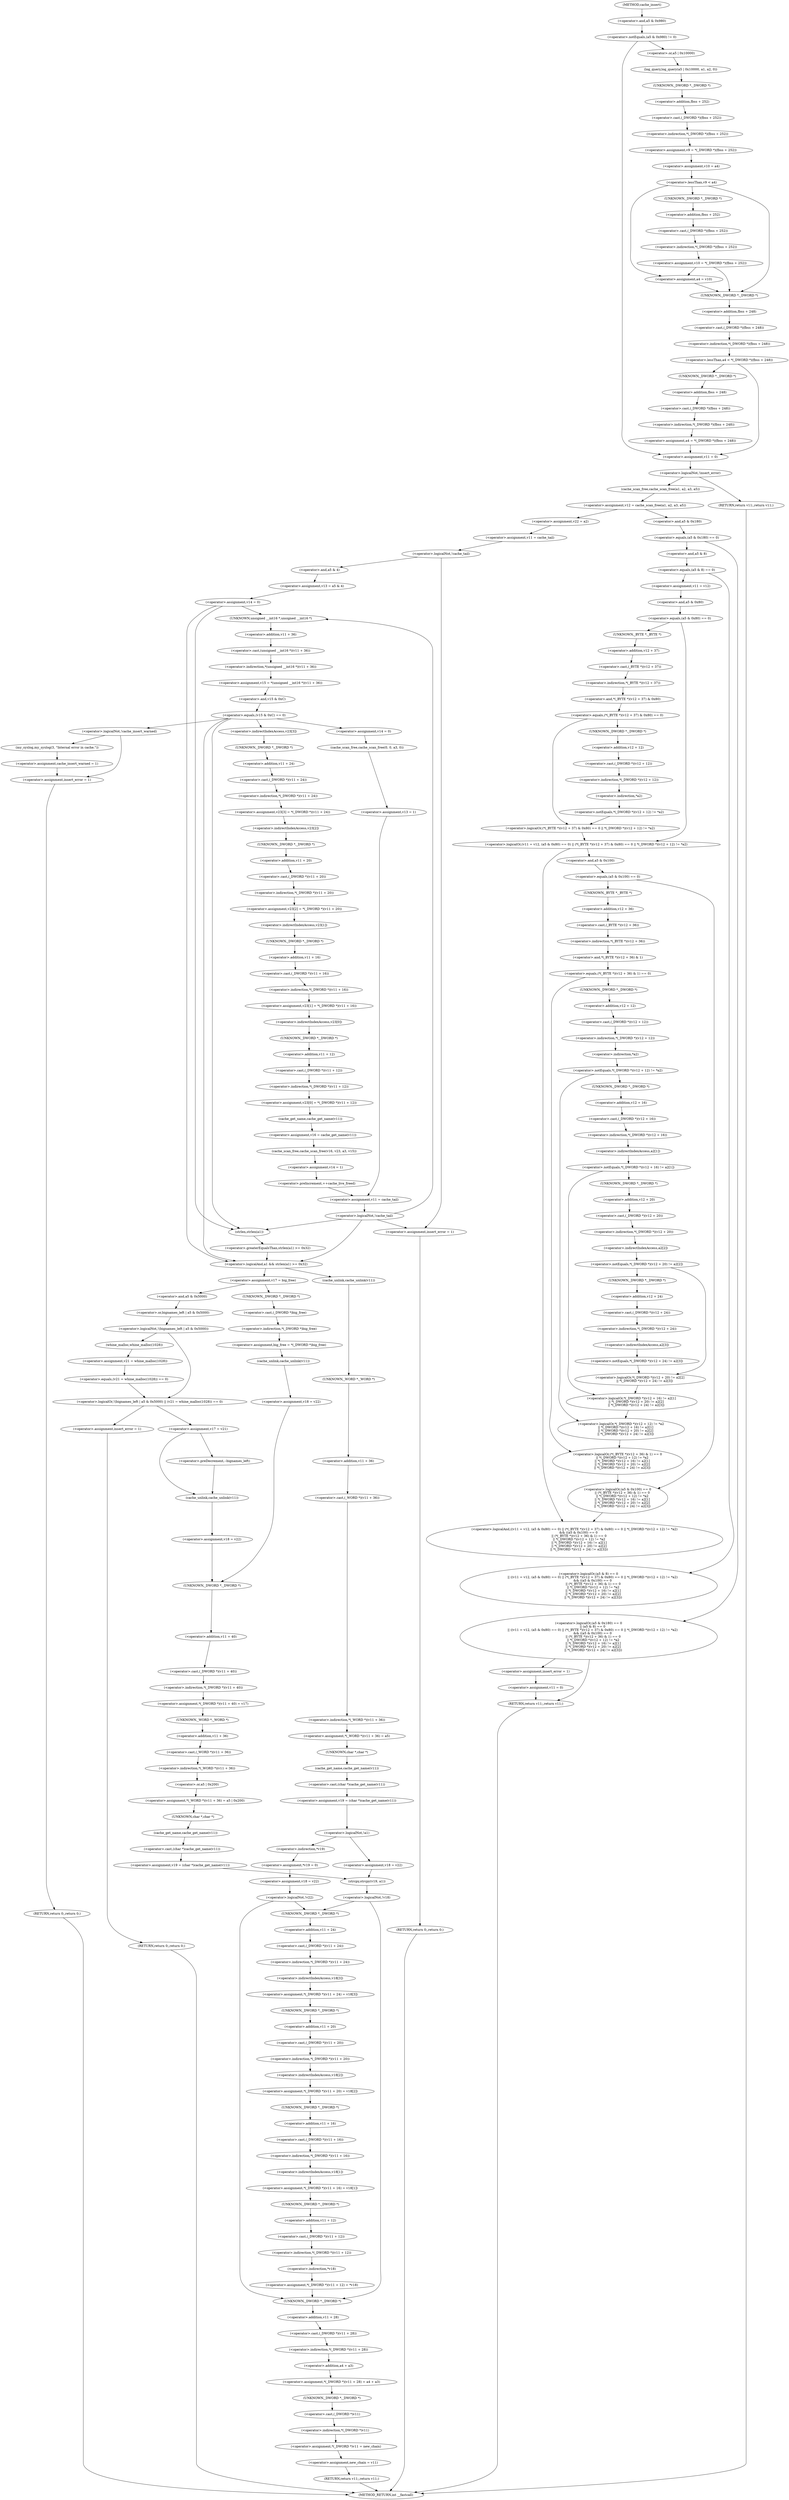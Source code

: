 digraph cache_insert {  
"1000137" [label = "(<operator>.notEquals,(a5 & 0x980) != 0)" ]
"1000138" [label = "(<operator>.and,a5 & 0x980)" ]
"1000143" [label = "(log_query,log_query(a5 | 0x10000, a1, a2, 0))" ]
"1000144" [label = "(<operator>.or,a5 | 0x10000)" ]
"1000150" [label = "(<operator>.assignment,v9 = *(_DWORD *)(fbss + 252))" ]
"1000152" [label = "(<operator>.indirection,*(_DWORD *)(fbss + 252))" ]
"1000153" [label = "(<operator>.cast,(_DWORD *)(fbss + 252))" ]
"1000154" [label = "(UNKNOWN,_DWORD *,_DWORD *)" ]
"1000155" [label = "(<operator>.addition,fbss + 252)" ]
"1000158" [label = "(<operator>.assignment,v10 = a4)" ]
"1000162" [label = "(<operator>.lessThan,v9 < a4)" ]
"1000165" [label = "(<operator>.assignment,v10 = *(_DWORD *)(fbss + 252))" ]
"1000167" [label = "(<operator>.indirection,*(_DWORD *)(fbss + 252))" ]
"1000168" [label = "(<operator>.cast,(_DWORD *)(fbss + 252))" ]
"1000169" [label = "(UNKNOWN,_DWORD *,_DWORD *)" ]
"1000170" [label = "(<operator>.addition,fbss + 252)" ]
"1000175" [label = "(<operator>.assignment,a4 = v10)" ]
"1000179" [label = "(<operator>.lessThan,a4 < *(_DWORD *)(fbss + 248))" ]
"1000181" [label = "(<operator>.indirection,*(_DWORD *)(fbss + 248))" ]
"1000182" [label = "(<operator>.cast,(_DWORD *)(fbss + 248))" ]
"1000183" [label = "(UNKNOWN,_DWORD *,_DWORD *)" ]
"1000184" [label = "(<operator>.addition,fbss + 248)" ]
"1000187" [label = "(<operator>.assignment,a4 = *(_DWORD *)(fbss + 248))" ]
"1000189" [label = "(<operator>.indirection,*(_DWORD *)(fbss + 248))" ]
"1000190" [label = "(<operator>.cast,(_DWORD *)(fbss + 248))" ]
"1000191" [label = "(UNKNOWN,_DWORD *,_DWORD *)" ]
"1000192" [label = "(<operator>.addition,fbss + 248)" ]
"1000195" [label = "(<operator>.assignment,v11 = 0)" ]
"1000199" [label = "(<operator>.logicalNot,!insert_error)" ]
"1000202" [label = "(<operator>.assignment,v12 = cache_scan_free(a1, a2, a3, a5))" ]
"1000204" [label = "(cache_scan_free,cache_scan_free(a1, a2, a3, a5))" ]
"1000213" [label = "(<operator>.logicalOr,(a5 & 0x180) == 0\n        || (a5 & 8) == 0\n        || ((v11 = v12, (a5 & 0x80) == 0) || (*(_BYTE *)(v12 + 37) & 0x80) == 0 || *(_DWORD *)(v12 + 12) != *a2)\n        && ((a5 & 0x100) == 0\n         || (*(_BYTE *)(v12 + 36) & 1) == 0\n         || *(_DWORD *)(v12 + 12) != *a2\n         || *(_DWORD *)(v12 + 16) != a2[1]\n         || *(_DWORD *)(v12 + 20) != a2[2]\n         || *(_DWORD *)(v12 + 24) != a2[3]))" ]
"1000214" [label = "(<operator>.equals,(a5 & 0x180) == 0)" ]
"1000215" [label = "(<operator>.and,a5 & 0x180)" ]
"1000219" [label = "(<operator>.logicalOr,(a5 & 8) == 0\n        || ((v11 = v12, (a5 & 0x80) == 0) || (*(_BYTE *)(v12 + 37) & 0x80) == 0 || *(_DWORD *)(v12 + 12) != *a2)\n        && ((a5 & 0x100) == 0\n         || (*(_BYTE *)(v12 + 36) & 1) == 0\n         || *(_DWORD *)(v12 + 12) != *a2\n         || *(_DWORD *)(v12 + 16) != a2[1]\n         || *(_DWORD *)(v12 + 20) != a2[2]\n         || *(_DWORD *)(v12 + 24) != a2[3]))" ]
"1000220" [label = "(<operator>.equals,(a5 & 8) == 0)" ]
"1000221" [label = "(<operator>.and,a5 & 8)" ]
"1000225" [label = "(<operator>.logicalAnd,((v11 = v12, (a5 & 0x80) == 0) || (*(_BYTE *)(v12 + 37) & 0x80) == 0 || *(_DWORD *)(v12 + 12) != *a2)\n        && ((a5 & 0x100) == 0\n         || (*(_BYTE *)(v12 + 36) & 1) == 0\n         || *(_DWORD *)(v12 + 12) != *a2\n         || *(_DWORD *)(v12 + 16) != a2[1]\n         || *(_DWORD *)(v12 + 20) != a2[2]\n         || *(_DWORD *)(v12 + 24) != a2[3]))" ]
"1000226" [label = "(<operator>.logicalOr,(v11 = v12, (a5 & 0x80) == 0) || (*(_BYTE *)(v12 + 37) & 0x80) == 0 || *(_DWORD *)(v12 + 12) != *a2)" ]
"1000228" [label = "(<operator>.assignment,v11 = v12)" ]
"1000231" [label = "(<operator>.equals,(a5 & 0x80) == 0)" ]
"1000232" [label = "(<operator>.and,a5 & 0x80)" ]
"1000236" [label = "(<operator>.logicalOr,(*(_BYTE *)(v12 + 37) & 0x80) == 0 || *(_DWORD *)(v12 + 12) != *a2)" ]
"1000237" [label = "(<operator>.equals,(*(_BYTE *)(v12 + 37) & 0x80) == 0)" ]
"1000238" [label = "(<operator>.and,*(_BYTE *)(v12 + 37) & 0x80)" ]
"1000239" [label = "(<operator>.indirection,*(_BYTE *)(v12 + 37))" ]
"1000240" [label = "(<operator>.cast,(_BYTE *)(v12 + 37))" ]
"1000241" [label = "(UNKNOWN,_BYTE *,_BYTE *)" ]
"1000242" [label = "(<operator>.addition,v12 + 37)" ]
"1000247" [label = "(<operator>.notEquals,*(_DWORD *)(v12 + 12) != *a2)" ]
"1000248" [label = "(<operator>.indirection,*(_DWORD *)(v12 + 12))" ]
"1000249" [label = "(<operator>.cast,(_DWORD *)(v12 + 12))" ]
"1000250" [label = "(UNKNOWN,_DWORD *,_DWORD *)" ]
"1000251" [label = "(<operator>.addition,v12 + 12)" ]
"1000254" [label = "(<operator>.indirection,*a2)" ]
"1000256" [label = "(<operator>.logicalOr,(a5 & 0x100) == 0\n         || (*(_BYTE *)(v12 + 36) & 1) == 0\n         || *(_DWORD *)(v12 + 12) != *a2\n         || *(_DWORD *)(v12 + 16) != a2[1]\n         || *(_DWORD *)(v12 + 20) != a2[2]\n         || *(_DWORD *)(v12 + 24) != a2[3])" ]
"1000257" [label = "(<operator>.equals,(a5 & 0x100) == 0)" ]
"1000258" [label = "(<operator>.and,a5 & 0x100)" ]
"1000262" [label = "(<operator>.logicalOr,(*(_BYTE *)(v12 + 36) & 1) == 0\n         || *(_DWORD *)(v12 + 12) != *a2\n         || *(_DWORD *)(v12 + 16) != a2[1]\n         || *(_DWORD *)(v12 + 20) != a2[2]\n         || *(_DWORD *)(v12 + 24) != a2[3])" ]
"1000263" [label = "(<operator>.equals,(*(_BYTE *)(v12 + 36) & 1) == 0)" ]
"1000264" [label = "(<operator>.and,*(_BYTE *)(v12 + 36) & 1)" ]
"1000265" [label = "(<operator>.indirection,*(_BYTE *)(v12 + 36))" ]
"1000266" [label = "(<operator>.cast,(_BYTE *)(v12 + 36))" ]
"1000267" [label = "(UNKNOWN,_BYTE *,_BYTE *)" ]
"1000268" [label = "(<operator>.addition,v12 + 36)" ]
"1000273" [label = "(<operator>.logicalOr,*(_DWORD *)(v12 + 12) != *a2\n         || *(_DWORD *)(v12 + 16) != a2[1]\n         || *(_DWORD *)(v12 + 20) != a2[2]\n         || *(_DWORD *)(v12 + 24) != a2[3])" ]
"1000274" [label = "(<operator>.notEquals,*(_DWORD *)(v12 + 12) != *a2)" ]
"1000275" [label = "(<operator>.indirection,*(_DWORD *)(v12 + 12))" ]
"1000276" [label = "(<operator>.cast,(_DWORD *)(v12 + 12))" ]
"1000277" [label = "(UNKNOWN,_DWORD *,_DWORD *)" ]
"1000278" [label = "(<operator>.addition,v12 + 12)" ]
"1000281" [label = "(<operator>.indirection,*a2)" ]
"1000283" [label = "(<operator>.logicalOr,*(_DWORD *)(v12 + 16) != a2[1]\n         || *(_DWORD *)(v12 + 20) != a2[2]\n         || *(_DWORD *)(v12 + 24) != a2[3])" ]
"1000284" [label = "(<operator>.notEquals,*(_DWORD *)(v12 + 16) != a2[1])" ]
"1000285" [label = "(<operator>.indirection,*(_DWORD *)(v12 + 16))" ]
"1000286" [label = "(<operator>.cast,(_DWORD *)(v12 + 16))" ]
"1000287" [label = "(UNKNOWN,_DWORD *,_DWORD *)" ]
"1000288" [label = "(<operator>.addition,v12 + 16)" ]
"1000291" [label = "(<operator>.indirectIndexAccess,a2[1])" ]
"1000294" [label = "(<operator>.logicalOr,*(_DWORD *)(v12 + 20) != a2[2]\n         || *(_DWORD *)(v12 + 24) != a2[3])" ]
"1000295" [label = "(<operator>.notEquals,*(_DWORD *)(v12 + 20) != a2[2])" ]
"1000296" [label = "(<operator>.indirection,*(_DWORD *)(v12 + 20))" ]
"1000297" [label = "(<operator>.cast,(_DWORD *)(v12 + 20))" ]
"1000298" [label = "(UNKNOWN,_DWORD *,_DWORD *)" ]
"1000299" [label = "(<operator>.addition,v12 + 20)" ]
"1000302" [label = "(<operator>.indirectIndexAccess,a2[2])" ]
"1000305" [label = "(<operator>.notEquals,*(_DWORD *)(v12 + 24) != a2[3])" ]
"1000306" [label = "(<operator>.indirection,*(_DWORD *)(v12 + 24))" ]
"1000307" [label = "(<operator>.cast,(_DWORD *)(v12 + 24))" ]
"1000308" [label = "(UNKNOWN,_DWORD *,_DWORD *)" ]
"1000309" [label = "(<operator>.addition,v12 + 24)" ]
"1000312" [label = "(<operator>.indirectIndexAccess,a2[3])" ]
"1000316" [label = "(<operator>.assignment,insert_error = 1)" ]
"1000319" [label = "(<operator>.assignment,v11 = 0)" ]
"1000322" [label = "(RETURN,return v11;,return v11;)" ]
"1000324" [label = "(<operator>.assignment,v22 = a2)" ]
"1000327" [label = "(<operator>.assignment,v11 = cache_tail)" ]
"1000331" [label = "(<operator>.logicalNot,!cache_tail)" ]
"1000335" [label = "(<operator>.assignment,insert_error = 1)" ]
"1000338" [label = "(RETURN,return 0;,return 0;)" ]
"1000340" [label = "(<operator>.assignment,v13 = a5 & 4)" ]
"1000342" [label = "(<operator>.and,a5 & 4)" ]
"1000345" [label = "(<operator>.assignment,v14 = 0)" ]
"1000351" [label = "(<operator>.assignment,v15 = *(unsigned __int16 *)(v11 + 36))" ]
"1000353" [label = "(<operator>.indirection,*(unsigned __int16 *)(v11 + 36))" ]
"1000354" [label = "(<operator>.cast,(unsigned __int16 *)(v11 + 36))" ]
"1000355" [label = "(UNKNOWN,unsigned __int16 *,unsigned __int16 *)" ]
"1000356" [label = "(<operator>.addition,v11 + 36)" ]
"1000360" [label = "(<operator>.equals,(v15 & 0xC) == 0)" ]
"1000361" [label = "(<operator>.and,v15 & 0xC)" ]
"1000370" [label = "(<operator>.logicalNot,!cache_insert_warned)" ]
"1000373" [label = "(my_syslog,my_syslog(3, \"Internal error in cache.\"))" ]
"1000376" [label = "(<operator>.assignment,cache_insert_warned = 1)" ]
"1000379" [label = "(<operator>.assignment,insert_error = 1)" ]
"1000382" [label = "(RETURN,return 0;,return 0;)" ]
"1000387" [label = "(<operator>.assignment,v23[3] = *(_DWORD *)(v11 + 24))" ]
"1000388" [label = "(<operator>.indirectIndexAccess,v23[3])" ]
"1000391" [label = "(<operator>.indirection,*(_DWORD *)(v11 + 24))" ]
"1000392" [label = "(<operator>.cast,(_DWORD *)(v11 + 24))" ]
"1000393" [label = "(UNKNOWN,_DWORD *,_DWORD *)" ]
"1000394" [label = "(<operator>.addition,v11 + 24)" ]
"1000397" [label = "(<operator>.assignment,v23[2] = *(_DWORD *)(v11 + 20))" ]
"1000398" [label = "(<operator>.indirectIndexAccess,v23[2])" ]
"1000401" [label = "(<operator>.indirection,*(_DWORD *)(v11 + 20))" ]
"1000402" [label = "(<operator>.cast,(_DWORD *)(v11 + 20))" ]
"1000403" [label = "(UNKNOWN,_DWORD *,_DWORD *)" ]
"1000404" [label = "(<operator>.addition,v11 + 20)" ]
"1000407" [label = "(<operator>.assignment,v23[1] = *(_DWORD *)(v11 + 16))" ]
"1000408" [label = "(<operator>.indirectIndexAccess,v23[1])" ]
"1000411" [label = "(<operator>.indirection,*(_DWORD *)(v11 + 16))" ]
"1000412" [label = "(<operator>.cast,(_DWORD *)(v11 + 16))" ]
"1000413" [label = "(UNKNOWN,_DWORD *,_DWORD *)" ]
"1000414" [label = "(<operator>.addition,v11 + 16)" ]
"1000417" [label = "(<operator>.assignment,v23[0] = *(_DWORD *)(v11 + 12))" ]
"1000418" [label = "(<operator>.indirectIndexAccess,v23[0])" ]
"1000421" [label = "(<operator>.indirection,*(_DWORD *)(v11 + 12))" ]
"1000422" [label = "(<operator>.cast,(_DWORD *)(v11 + 12))" ]
"1000423" [label = "(UNKNOWN,_DWORD *,_DWORD *)" ]
"1000424" [label = "(<operator>.addition,v11 + 12)" ]
"1000427" [label = "(<operator>.assignment,v16 = cache_get_name(v11))" ]
"1000429" [label = "(cache_get_name,cache_get_name(v11))" ]
"1000431" [label = "(cache_scan_free,cache_scan_free(v16, v23, a3, v15))" ]
"1000436" [label = "(<operator>.assignment,v14 = 1)" ]
"1000439" [label = "(<operator>.preIncrement,++cache_live_freed)" ]
"1000443" [label = "(<operator>.assignment,v14 = 0)" ]
"1000446" [label = "(cache_scan_free,cache_scan_free(0, 0, a3, 0))" ]
"1000451" [label = "(<operator>.assignment,v13 = 1)" ]
"1000454" [label = "(<operator>.assignment,v11 = cache_tail)" ]
"1000458" [label = "(<operator>.logicalNot,!cache_tail)" ]
"1000462" [label = "(<operator>.logicalAnd,a1 && strlen(a1) >= 0x32)" ]
"1000464" [label = "(<operator>.greaterEqualsThan,strlen(a1) >= 0x32)" ]
"1000465" [label = "(strlen,strlen(a1))" ]
"1000469" [label = "(<operator>.assignment,v17 = big_free)" ]
"1000475" [label = "(<operator>.assignment,big_free = *(_DWORD *)big_free)" ]
"1000477" [label = "(<operator>.indirection,*(_DWORD *)big_free)" ]
"1000478" [label = "(<operator>.cast,(_DWORD *)big_free)" ]
"1000479" [label = "(UNKNOWN,_DWORD *,_DWORD *)" ]
"1000481" [label = "(cache_unlink,cache_unlink(v11))" ]
"1000483" [label = "(<operator>.assignment,v18 = v22)" ]
"1000489" [label = "(<operator>.logicalOr,!(bignames_left | a5 & 0x5000) || (v21 = whine_malloc(1028)) == 0)" ]
"1000490" [label = "(<operator>.logicalNot,!(bignames_left | a5 & 0x5000))" ]
"1000491" [label = "(<operator>.or,bignames_left | a5 & 0x5000)" ]
"1000493" [label = "(<operator>.and,a5 & 0x5000)" ]
"1000496" [label = "(<operator>.equals,(v21 = whine_malloc(1028)) == 0)" ]
"1000497" [label = "(<operator>.assignment,v21 = whine_malloc(1028))" ]
"1000499" [label = "(whine_malloc,whine_malloc(1028))" ]
"1000503" [label = "(<operator>.assignment,insert_error = 1)" ]
"1000506" [label = "(RETURN,return 0;,return 0;)" ]
"1000508" [label = "(<operator>.assignment,v17 = v21)" ]
"1000513" [label = "(<operator>.preDecrement,--bignames_left)" ]
"1000515" [label = "(cache_unlink,cache_unlink(v11))" ]
"1000517" [label = "(<operator>.assignment,v18 = v22)" ]
"1000520" [label = "(<operator>.assignment,*(_DWORD *)(v11 + 40) = v17)" ]
"1000521" [label = "(<operator>.indirection,*(_DWORD *)(v11 + 40))" ]
"1000522" [label = "(<operator>.cast,(_DWORD *)(v11 + 40))" ]
"1000523" [label = "(UNKNOWN,_DWORD *,_DWORD *)" ]
"1000524" [label = "(<operator>.addition,v11 + 40)" ]
"1000528" [label = "(<operator>.assignment,*(_WORD *)(v11 + 36) = a5 | 0x200)" ]
"1000529" [label = "(<operator>.indirection,*(_WORD *)(v11 + 36))" ]
"1000530" [label = "(<operator>.cast,(_WORD *)(v11 + 36))" ]
"1000531" [label = "(UNKNOWN,_WORD *,_WORD *)" ]
"1000532" [label = "(<operator>.addition,v11 + 36)" ]
"1000535" [label = "(<operator>.or,a5 | 0x200)" ]
"1000538" [label = "(<operator>.assignment,v19 = (char *)cache_get_name(v11))" ]
"1000540" [label = "(<operator>.cast,(char *)cache_get_name(v11))" ]
"1000541" [label = "(UNKNOWN,char *,char *)" ]
"1000542" [label = "(cache_get_name,cache_get_name(v11))" ]
"1000546" [label = "(cache_unlink,cache_unlink(v11))" ]
"1000548" [label = "(<operator>.assignment,*(_WORD *)(v11 + 36) = a5)" ]
"1000549" [label = "(<operator>.indirection,*(_WORD *)(v11 + 36))" ]
"1000550" [label = "(<operator>.cast,(_WORD *)(v11 + 36))" ]
"1000551" [label = "(UNKNOWN,_WORD *,_WORD *)" ]
"1000552" [label = "(<operator>.addition,v11 + 36)" ]
"1000556" [label = "(<operator>.assignment,v19 = (char *)cache_get_name(v11))" ]
"1000558" [label = "(<operator>.cast,(char *)cache_get_name(v11))" ]
"1000559" [label = "(UNKNOWN,char *,char *)" ]
"1000560" [label = "(cache_get_name,cache_get_name(v11))" ]
"1000563" [label = "(<operator>.logicalNot,!a1)" ]
"1000566" [label = "(<operator>.assignment,*v19 = 0)" ]
"1000567" [label = "(<operator>.indirection,*v19)" ]
"1000570" [label = "(<operator>.assignment,v18 = v22)" ]
"1000574" [label = "(<operator>.logicalNot,!v22)" ]
"1000578" [label = "(<operator>.assignment,v18 = v22)" ]
"1000581" [label = "(strcpy,strcpy(v19, a1))" ]
"1000585" [label = "(<operator>.logicalNot,!v18)" ]
"1000589" [label = "(<operator>.assignment,*(_DWORD *)(v11 + 28) = a4 + a3)" ]
"1000590" [label = "(<operator>.indirection,*(_DWORD *)(v11 + 28))" ]
"1000591" [label = "(<operator>.cast,(_DWORD *)(v11 + 28))" ]
"1000592" [label = "(UNKNOWN,_DWORD *,_DWORD *)" ]
"1000593" [label = "(<operator>.addition,v11 + 28)" ]
"1000596" [label = "(<operator>.addition,a4 + a3)" ]
"1000599" [label = "(<operator>.assignment,*(_DWORD *)v11 = new_chain)" ]
"1000600" [label = "(<operator>.indirection,*(_DWORD *)v11)" ]
"1000601" [label = "(<operator>.cast,(_DWORD *)v11)" ]
"1000602" [label = "(UNKNOWN,_DWORD *,_DWORD *)" ]
"1000605" [label = "(<operator>.assignment,new_chain = v11)" ]
"1000608" [label = "(RETURN,return v11;,return v11;)" ]
"1000611" [label = "(<operator>.assignment,*(_DWORD *)(v11 + 24) = v18[3])" ]
"1000612" [label = "(<operator>.indirection,*(_DWORD *)(v11 + 24))" ]
"1000613" [label = "(<operator>.cast,(_DWORD *)(v11 + 24))" ]
"1000614" [label = "(UNKNOWN,_DWORD *,_DWORD *)" ]
"1000615" [label = "(<operator>.addition,v11 + 24)" ]
"1000618" [label = "(<operator>.indirectIndexAccess,v18[3])" ]
"1000621" [label = "(<operator>.assignment,*(_DWORD *)(v11 + 20) = v18[2])" ]
"1000622" [label = "(<operator>.indirection,*(_DWORD *)(v11 + 20))" ]
"1000623" [label = "(<operator>.cast,(_DWORD *)(v11 + 20))" ]
"1000624" [label = "(UNKNOWN,_DWORD *,_DWORD *)" ]
"1000625" [label = "(<operator>.addition,v11 + 20)" ]
"1000628" [label = "(<operator>.indirectIndexAccess,v18[2])" ]
"1000631" [label = "(<operator>.assignment,*(_DWORD *)(v11 + 16) = v18[1])" ]
"1000632" [label = "(<operator>.indirection,*(_DWORD *)(v11 + 16))" ]
"1000633" [label = "(<operator>.cast,(_DWORD *)(v11 + 16))" ]
"1000634" [label = "(UNKNOWN,_DWORD *,_DWORD *)" ]
"1000635" [label = "(<operator>.addition,v11 + 16)" ]
"1000638" [label = "(<operator>.indirectIndexAccess,v18[1])" ]
"1000641" [label = "(<operator>.assignment,*(_DWORD *)(v11 + 12) = *v18)" ]
"1000642" [label = "(<operator>.indirection,*(_DWORD *)(v11 + 12))" ]
"1000643" [label = "(<operator>.cast,(_DWORD *)(v11 + 12))" ]
"1000644" [label = "(UNKNOWN,_DWORD *,_DWORD *)" ]
"1000645" [label = "(<operator>.addition,v11 + 12)" ]
"1000648" [label = "(<operator>.indirection,*v18)" ]
"1000651" [label = "(RETURN,return v11;,return v11;)" ]
"1000115" [label = "(METHOD,cache_insert)" ]
"1000653" [label = "(METHOD_RETURN,int __fastcall)" ]
  "1000137" -> "1000144" 
  "1000137" -> "1000195" 
  "1000138" -> "1000137" 
  "1000143" -> "1000154" 
  "1000144" -> "1000143" 
  "1000150" -> "1000158" 
  "1000152" -> "1000150" 
  "1000153" -> "1000152" 
  "1000154" -> "1000155" 
  "1000155" -> "1000153" 
  "1000158" -> "1000162" 
  "1000162" -> "1000169" 
  "1000162" -> "1000175" 
  "1000162" -> "1000183" 
  "1000165" -> "1000175" 
  "1000165" -> "1000183" 
  "1000167" -> "1000165" 
  "1000168" -> "1000167" 
  "1000169" -> "1000170" 
  "1000170" -> "1000168" 
  "1000175" -> "1000183" 
  "1000179" -> "1000191" 
  "1000179" -> "1000195" 
  "1000181" -> "1000179" 
  "1000182" -> "1000181" 
  "1000183" -> "1000184" 
  "1000184" -> "1000182" 
  "1000187" -> "1000195" 
  "1000189" -> "1000187" 
  "1000190" -> "1000189" 
  "1000191" -> "1000192" 
  "1000192" -> "1000190" 
  "1000195" -> "1000199" 
  "1000199" -> "1000204" 
  "1000199" -> "1000651" 
  "1000202" -> "1000215" 
  "1000202" -> "1000324" 
  "1000204" -> "1000202" 
  "1000213" -> "1000316" 
  "1000213" -> "1000322" 
  "1000214" -> "1000213" 
  "1000214" -> "1000221" 
  "1000215" -> "1000214" 
  "1000219" -> "1000213" 
  "1000220" -> "1000219" 
  "1000220" -> "1000228" 
  "1000221" -> "1000220" 
  "1000225" -> "1000219" 
  "1000226" -> "1000225" 
  "1000226" -> "1000258" 
  "1000228" -> "1000232" 
  "1000231" -> "1000241" 
  "1000231" -> "1000226" 
  "1000232" -> "1000231" 
  "1000236" -> "1000226" 
  "1000237" -> "1000250" 
  "1000237" -> "1000236" 
  "1000238" -> "1000237" 
  "1000239" -> "1000238" 
  "1000240" -> "1000239" 
  "1000241" -> "1000242" 
  "1000242" -> "1000240" 
  "1000247" -> "1000236" 
  "1000248" -> "1000254" 
  "1000249" -> "1000248" 
  "1000250" -> "1000251" 
  "1000251" -> "1000249" 
  "1000254" -> "1000247" 
  "1000256" -> "1000225" 
  "1000257" -> "1000267" 
  "1000257" -> "1000256" 
  "1000258" -> "1000257" 
  "1000262" -> "1000256" 
  "1000263" -> "1000277" 
  "1000263" -> "1000262" 
  "1000264" -> "1000263" 
  "1000265" -> "1000264" 
  "1000266" -> "1000265" 
  "1000267" -> "1000268" 
  "1000268" -> "1000266" 
  "1000273" -> "1000262" 
  "1000274" -> "1000287" 
  "1000274" -> "1000273" 
  "1000275" -> "1000281" 
  "1000276" -> "1000275" 
  "1000277" -> "1000278" 
  "1000278" -> "1000276" 
  "1000281" -> "1000274" 
  "1000283" -> "1000273" 
  "1000284" -> "1000298" 
  "1000284" -> "1000283" 
  "1000285" -> "1000291" 
  "1000286" -> "1000285" 
  "1000287" -> "1000288" 
  "1000288" -> "1000286" 
  "1000291" -> "1000284" 
  "1000294" -> "1000283" 
  "1000295" -> "1000308" 
  "1000295" -> "1000294" 
  "1000296" -> "1000302" 
  "1000297" -> "1000296" 
  "1000298" -> "1000299" 
  "1000299" -> "1000297" 
  "1000302" -> "1000295" 
  "1000305" -> "1000294" 
  "1000306" -> "1000312" 
  "1000307" -> "1000306" 
  "1000308" -> "1000309" 
  "1000309" -> "1000307" 
  "1000312" -> "1000305" 
  "1000316" -> "1000319" 
  "1000319" -> "1000322" 
  "1000322" -> "1000653" 
  "1000324" -> "1000327" 
  "1000327" -> "1000331" 
  "1000331" -> "1000335" 
  "1000331" -> "1000342" 
  "1000335" -> "1000338" 
  "1000338" -> "1000653" 
  "1000340" -> "1000345" 
  "1000342" -> "1000340" 
  "1000345" -> "1000355" 
  "1000345" -> "1000462" 
  "1000345" -> "1000465" 
  "1000351" -> "1000361" 
  "1000353" -> "1000351" 
  "1000354" -> "1000353" 
  "1000355" -> "1000356" 
  "1000356" -> "1000354" 
  "1000360" -> "1000462" 
  "1000360" -> "1000465" 
  "1000360" -> "1000370" 
  "1000360" -> "1000388" 
  "1000360" -> "1000443" 
  "1000361" -> "1000360" 
  "1000370" -> "1000373" 
  "1000370" -> "1000379" 
  "1000373" -> "1000376" 
  "1000376" -> "1000379" 
  "1000379" -> "1000382" 
  "1000382" -> "1000653" 
  "1000387" -> "1000398" 
  "1000388" -> "1000393" 
  "1000391" -> "1000387" 
  "1000392" -> "1000391" 
  "1000393" -> "1000394" 
  "1000394" -> "1000392" 
  "1000397" -> "1000408" 
  "1000398" -> "1000403" 
  "1000401" -> "1000397" 
  "1000402" -> "1000401" 
  "1000403" -> "1000404" 
  "1000404" -> "1000402" 
  "1000407" -> "1000418" 
  "1000408" -> "1000413" 
  "1000411" -> "1000407" 
  "1000412" -> "1000411" 
  "1000413" -> "1000414" 
  "1000414" -> "1000412" 
  "1000417" -> "1000429" 
  "1000418" -> "1000423" 
  "1000421" -> "1000417" 
  "1000422" -> "1000421" 
  "1000423" -> "1000424" 
  "1000424" -> "1000422" 
  "1000427" -> "1000431" 
  "1000429" -> "1000427" 
  "1000431" -> "1000436" 
  "1000436" -> "1000439" 
  "1000439" -> "1000454" 
  "1000443" -> "1000446" 
  "1000446" -> "1000451" 
  "1000451" -> "1000454" 
  "1000454" -> "1000458" 
  "1000458" -> "1000355" 
  "1000458" -> "1000462" 
  "1000458" -> "1000465" 
  "1000458" -> "1000335" 
  "1000462" -> "1000469" 
  "1000462" -> "1000546" 
  "1000464" -> "1000462" 
  "1000465" -> "1000464" 
  "1000469" -> "1000479" 
  "1000469" -> "1000493" 
  "1000475" -> "1000481" 
  "1000477" -> "1000475" 
  "1000478" -> "1000477" 
  "1000479" -> "1000478" 
  "1000481" -> "1000483" 
  "1000483" -> "1000523" 
  "1000489" -> "1000503" 
  "1000489" -> "1000508" 
  "1000490" -> "1000489" 
  "1000490" -> "1000499" 
  "1000491" -> "1000490" 
  "1000493" -> "1000491" 
  "1000496" -> "1000489" 
  "1000497" -> "1000496" 
  "1000499" -> "1000497" 
  "1000503" -> "1000506" 
  "1000506" -> "1000653" 
  "1000508" -> "1000513" 
  "1000508" -> "1000515" 
  "1000513" -> "1000515" 
  "1000515" -> "1000517" 
  "1000517" -> "1000523" 
  "1000520" -> "1000531" 
  "1000521" -> "1000520" 
  "1000522" -> "1000521" 
  "1000523" -> "1000524" 
  "1000524" -> "1000522" 
  "1000528" -> "1000541" 
  "1000529" -> "1000535" 
  "1000530" -> "1000529" 
  "1000531" -> "1000532" 
  "1000532" -> "1000530" 
  "1000535" -> "1000528" 
  "1000538" -> "1000581" 
  "1000540" -> "1000538" 
  "1000541" -> "1000542" 
  "1000542" -> "1000540" 
  "1000546" -> "1000551" 
  "1000548" -> "1000559" 
  "1000549" -> "1000548" 
  "1000550" -> "1000549" 
  "1000551" -> "1000552" 
  "1000552" -> "1000550" 
  "1000556" -> "1000563" 
  "1000558" -> "1000556" 
  "1000559" -> "1000560" 
  "1000560" -> "1000558" 
  "1000563" -> "1000567" 
  "1000563" -> "1000578" 
  "1000566" -> "1000570" 
  "1000567" -> "1000566" 
  "1000570" -> "1000574" 
  "1000574" -> "1000592" 
  "1000574" -> "1000614" 
  "1000578" -> "1000581" 
  "1000581" -> "1000585" 
  "1000585" -> "1000592" 
  "1000585" -> "1000614" 
  "1000589" -> "1000602" 
  "1000590" -> "1000596" 
  "1000591" -> "1000590" 
  "1000592" -> "1000593" 
  "1000593" -> "1000591" 
  "1000596" -> "1000589" 
  "1000599" -> "1000605" 
  "1000600" -> "1000599" 
  "1000601" -> "1000600" 
  "1000602" -> "1000601" 
  "1000605" -> "1000608" 
  "1000608" -> "1000653" 
  "1000611" -> "1000624" 
  "1000612" -> "1000618" 
  "1000613" -> "1000612" 
  "1000614" -> "1000615" 
  "1000615" -> "1000613" 
  "1000618" -> "1000611" 
  "1000621" -> "1000634" 
  "1000622" -> "1000628" 
  "1000623" -> "1000622" 
  "1000624" -> "1000625" 
  "1000625" -> "1000623" 
  "1000628" -> "1000621" 
  "1000631" -> "1000644" 
  "1000632" -> "1000638" 
  "1000633" -> "1000632" 
  "1000634" -> "1000635" 
  "1000635" -> "1000633" 
  "1000638" -> "1000631" 
  "1000641" -> "1000592" 
  "1000642" -> "1000648" 
  "1000643" -> "1000642" 
  "1000644" -> "1000645" 
  "1000645" -> "1000643" 
  "1000648" -> "1000641" 
  "1000651" -> "1000653" 
  "1000115" -> "1000138" 
}
